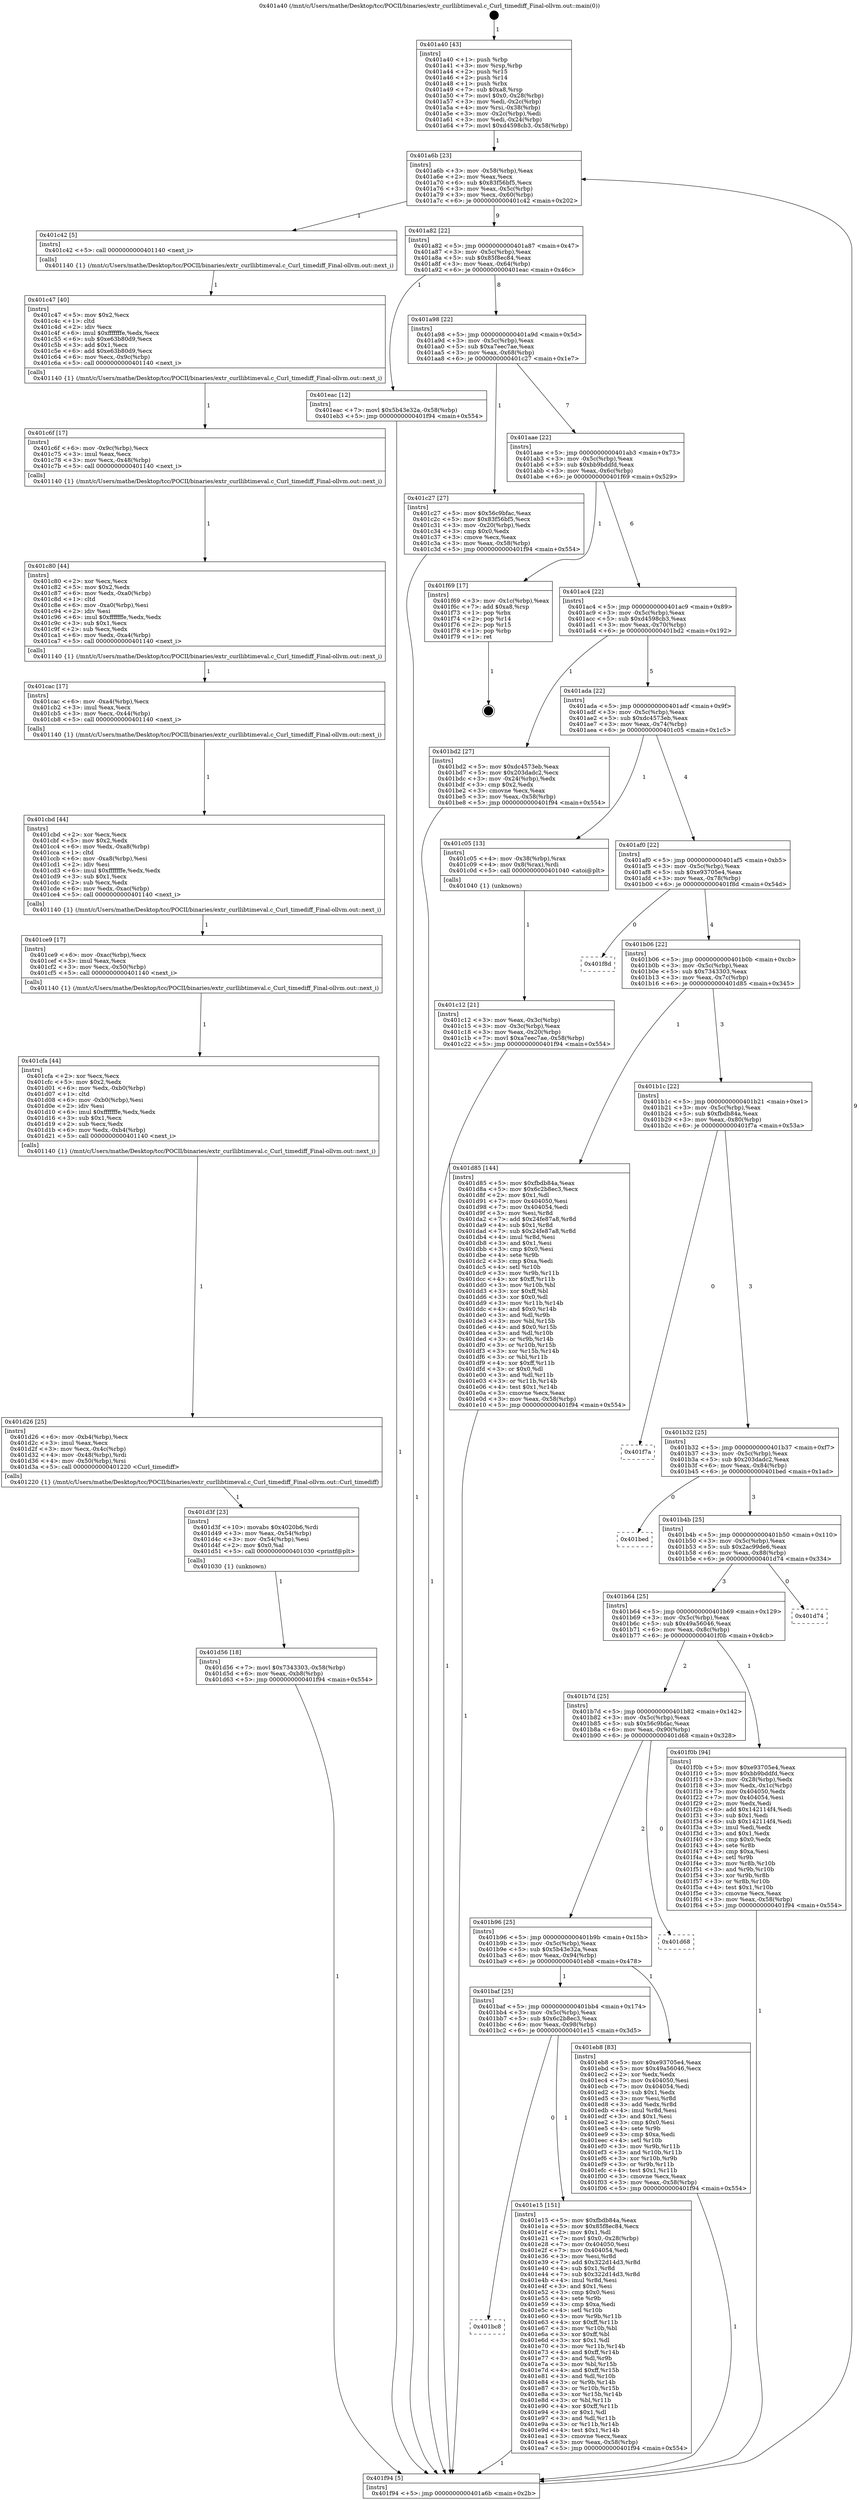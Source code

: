 digraph "0x401a40" {
  label = "0x401a40 (/mnt/c/Users/mathe/Desktop/tcc/POCII/binaries/extr_curllibtimeval.c_Curl_timediff_Final-ollvm.out::main(0))"
  labelloc = "t"
  node[shape=record]

  Entry [label="",width=0.3,height=0.3,shape=circle,fillcolor=black,style=filled]
  "0x401a6b" [label="{
     0x401a6b [23]\l
     | [instrs]\l
     &nbsp;&nbsp;0x401a6b \<+3\>: mov -0x58(%rbp),%eax\l
     &nbsp;&nbsp;0x401a6e \<+2\>: mov %eax,%ecx\l
     &nbsp;&nbsp;0x401a70 \<+6\>: sub $0x83f56bf5,%ecx\l
     &nbsp;&nbsp;0x401a76 \<+3\>: mov %eax,-0x5c(%rbp)\l
     &nbsp;&nbsp;0x401a79 \<+3\>: mov %ecx,-0x60(%rbp)\l
     &nbsp;&nbsp;0x401a7c \<+6\>: je 0000000000401c42 \<main+0x202\>\l
  }"]
  "0x401c42" [label="{
     0x401c42 [5]\l
     | [instrs]\l
     &nbsp;&nbsp;0x401c42 \<+5\>: call 0000000000401140 \<next_i\>\l
     | [calls]\l
     &nbsp;&nbsp;0x401140 \{1\} (/mnt/c/Users/mathe/Desktop/tcc/POCII/binaries/extr_curllibtimeval.c_Curl_timediff_Final-ollvm.out::next_i)\l
  }"]
  "0x401a82" [label="{
     0x401a82 [22]\l
     | [instrs]\l
     &nbsp;&nbsp;0x401a82 \<+5\>: jmp 0000000000401a87 \<main+0x47\>\l
     &nbsp;&nbsp;0x401a87 \<+3\>: mov -0x5c(%rbp),%eax\l
     &nbsp;&nbsp;0x401a8a \<+5\>: sub $0x85f8ec84,%eax\l
     &nbsp;&nbsp;0x401a8f \<+3\>: mov %eax,-0x64(%rbp)\l
     &nbsp;&nbsp;0x401a92 \<+6\>: je 0000000000401eac \<main+0x46c\>\l
  }"]
  Exit [label="",width=0.3,height=0.3,shape=circle,fillcolor=black,style=filled,peripheries=2]
  "0x401eac" [label="{
     0x401eac [12]\l
     | [instrs]\l
     &nbsp;&nbsp;0x401eac \<+7\>: movl $0x5b43e32a,-0x58(%rbp)\l
     &nbsp;&nbsp;0x401eb3 \<+5\>: jmp 0000000000401f94 \<main+0x554\>\l
  }"]
  "0x401a98" [label="{
     0x401a98 [22]\l
     | [instrs]\l
     &nbsp;&nbsp;0x401a98 \<+5\>: jmp 0000000000401a9d \<main+0x5d\>\l
     &nbsp;&nbsp;0x401a9d \<+3\>: mov -0x5c(%rbp),%eax\l
     &nbsp;&nbsp;0x401aa0 \<+5\>: sub $0xa7eec7ae,%eax\l
     &nbsp;&nbsp;0x401aa5 \<+3\>: mov %eax,-0x68(%rbp)\l
     &nbsp;&nbsp;0x401aa8 \<+6\>: je 0000000000401c27 \<main+0x1e7\>\l
  }"]
  "0x401bc8" [label="{
     0x401bc8\l
  }", style=dashed]
  "0x401c27" [label="{
     0x401c27 [27]\l
     | [instrs]\l
     &nbsp;&nbsp;0x401c27 \<+5\>: mov $0x56c9bfac,%eax\l
     &nbsp;&nbsp;0x401c2c \<+5\>: mov $0x83f56bf5,%ecx\l
     &nbsp;&nbsp;0x401c31 \<+3\>: mov -0x20(%rbp),%edx\l
     &nbsp;&nbsp;0x401c34 \<+3\>: cmp $0x0,%edx\l
     &nbsp;&nbsp;0x401c37 \<+3\>: cmove %ecx,%eax\l
     &nbsp;&nbsp;0x401c3a \<+3\>: mov %eax,-0x58(%rbp)\l
     &nbsp;&nbsp;0x401c3d \<+5\>: jmp 0000000000401f94 \<main+0x554\>\l
  }"]
  "0x401aae" [label="{
     0x401aae [22]\l
     | [instrs]\l
     &nbsp;&nbsp;0x401aae \<+5\>: jmp 0000000000401ab3 \<main+0x73\>\l
     &nbsp;&nbsp;0x401ab3 \<+3\>: mov -0x5c(%rbp),%eax\l
     &nbsp;&nbsp;0x401ab6 \<+5\>: sub $0xbb9bddfd,%eax\l
     &nbsp;&nbsp;0x401abb \<+3\>: mov %eax,-0x6c(%rbp)\l
     &nbsp;&nbsp;0x401abe \<+6\>: je 0000000000401f69 \<main+0x529\>\l
  }"]
  "0x401e15" [label="{
     0x401e15 [151]\l
     | [instrs]\l
     &nbsp;&nbsp;0x401e15 \<+5\>: mov $0xfbdb84a,%eax\l
     &nbsp;&nbsp;0x401e1a \<+5\>: mov $0x85f8ec84,%ecx\l
     &nbsp;&nbsp;0x401e1f \<+2\>: mov $0x1,%dl\l
     &nbsp;&nbsp;0x401e21 \<+7\>: movl $0x0,-0x28(%rbp)\l
     &nbsp;&nbsp;0x401e28 \<+7\>: mov 0x404050,%esi\l
     &nbsp;&nbsp;0x401e2f \<+7\>: mov 0x404054,%edi\l
     &nbsp;&nbsp;0x401e36 \<+3\>: mov %esi,%r8d\l
     &nbsp;&nbsp;0x401e39 \<+7\>: add $0x322d14d3,%r8d\l
     &nbsp;&nbsp;0x401e40 \<+4\>: sub $0x1,%r8d\l
     &nbsp;&nbsp;0x401e44 \<+7\>: sub $0x322d14d3,%r8d\l
     &nbsp;&nbsp;0x401e4b \<+4\>: imul %r8d,%esi\l
     &nbsp;&nbsp;0x401e4f \<+3\>: and $0x1,%esi\l
     &nbsp;&nbsp;0x401e52 \<+3\>: cmp $0x0,%esi\l
     &nbsp;&nbsp;0x401e55 \<+4\>: sete %r9b\l
     &nbsp;&nbsp;0x401e59 \<+3\>: cmp $0xa,%edi\l
     &nbsp;&nbsp;0x401e5c \<+4\>: setl %r10b\l
     &nbsp;&nbsp;0x401e60 \<+3\>: mov %r9b,%r11b\l
     &nbsp;&nbsp;0x401e63 \<+4\>: xor $0xff,%r11b\l
     &nbsp;&nbsp;0x401e67 \<+3\>: mov %r10b,%bl\l
     &nbsp;&nbsp;0x401e6a \<+3\>: xor $0xff,%bl\l
     &nbsp;&nbsp;0x401e6d \<+3\>: xor $0x1,%dl\l
     &nbsp;&nbsp;0x401e70 \<+3\>: mov %r11b,%r14b\l
     &nbsp;&nbsp;0x401e73 \<+4\>: and $0xff,%r14b\l
     &nbsp;&nbsp;0x401e77 \<+3\>: and %dl,%r9b\l
     &nbsp;&nbsp;0x401e7a \<+3\>: mov %bl,%r15b\l
     &nbsp;&nbsp;0x401e7d \<+4\>: and $0xff,%r15b\l
     &nbsp;&nbsp;0x401e81 \<+3\>: and %dl,%r10b\l
     &nbsp;&nbsp;0x401e84 \<+3\>: or %r9b,%r14b\l
     &nbsp;&nbsp;0x401e87 \<+3\>: or %r10b,%r15b\l
     &nbsp;&nbsp;0x401e8a \<+3\>: xor %r15b,%r14b\l
     &nbsp;&nbsp;0x401e8d \<+3\>: or %bl,%r11b\l
     &nbsp;&nbsp;0x401e90 \<+4\>: xor $0xff,%r11b\l
     &nbsp;&nbsp;0x401e94 \<+3\>: or $0x1,%dl\l
     &nbsp;&nbsp;0x401e97 \<+3\>: and %dl,%r11b\l
     &nbsp;&nbsp;0x401e9a \<+3\>: or %r11b,%r14b\l
     &nbsp;&nbsp;0x401e9d \<+4\>: test $0x1,%r14b\l
     &nbsp;&nbsp;0x401ea1 \<+3\>: cmovne %ecx,%eax\l
     &nbsp;&nbsp;0x401ea4 \<+3\>: mov %eax,-0x58(%rbp)\l
     &nbsp;&nbsp;0x401ea7 \<+5\>: jmp 0000000000401f94 \<main+0x554\>\l
  }"]
  "0x401f69" [label="{
     0x401f69 [17]\l
     | [instrs]\l
     &nbsp;&nbsp;0x401f69 \<+3\>: mov -0x1c(%rbp),%eax\l
     &nbsp;&nbsp;0x401f6c \<+7\>: add $0xa8,%rsp\l
     &nbsp;&nbsp;0x401f73 \<+1\>: pop %rbx\l
     &nbsp;&nbsp;0x401f74 \<+2\>: pop %r14\l
     &nbsp;&nbsp;0x401f76 \<+2\>: pop %r15\l
     &nbsp;&nbsp;0x401f78 \<+1\>: pop %rbp\l
     &nbsp;&nbsp;0x401f79 \<+1\>: ret\l
  }"]
  "0x401ac4" [label="{
     0x401ac4 [22]\l
     | [instrs]\l
     &nbsp;&nbsp;0x401ac4 \<+5\>: jmp 0000000000401ac9 \<main+0x89\>\l
     &nbsp;&nbsp;0x401ac9 \<+3\>: mov -0x5c(%rbp),%eax\l
     &nbsp;&nbsp;0x401acc \<+5\>: sub $0xd4598cb3,%eax\l
     &nbsp;&nbsp;0x401ad1 \<+3\>: mov %eax,-0x70(%rbp)\l
     &nbsp;&nbsp;0x401ad4 \<+6\>: je 0000000000401bd2 \<main+0x192\>\l
  }"]
  "0x401baf" [label="{
     0x401baf [25]\l
     | [instrs]\l
     &nbsp;&nbsp;0x401baf \<+5\>: jmp 0000000000401bb4 \<main+0x174\>\l
     &nbsp;&nbsp;0x401bb4 \<+3\>: mov -0x5c(%rbp),%eax\l
     &nbsp;&nbsp;0x401bb7 \<+5\>: sub $0x6c2b8ec3,%eax\l
     &nbsp;&nbsp;0x401bbc \<+6\>: mov %eax,-0x98(%rbp)\l
     &nbsp;&nbsp;0x401bc2 \<+6\>: je 0000000000401e15 \<main+0x3d5\>\l
  }"]
  "0x401bd2" [label="{
     0x401bd2 [27]\l
     | [instrs]\l
     &nbsp;&nbsp;0x401bd2 \<+5\>: mov $0xdc4573eb,%eax\l
     &nbsp;&nbsp;0x401bd7 \<+5\>: mov $0x203dadc2,%ecx\l
     &nbsp;&nbsp;0x401bdc \<+3\>: mov -0x24(%rbp),%edx\l
     &nbsp;&nbsp;0x401bdf \<+3\>: cmp $0x2,%edx\l
     &nbsp;&nbsp;0x401be2 \<+3\>: cmovne %ecx,%eax\l
     &nbsp;&nbsp;0x401be5 \<+3\>: mov %eax,-0x58(%rbp)\l
     &nbsp;&nbsp;0x401be8 \<+5\>: jmp 0000000000401f94 \<main+0x554\>\l
  }"]
  "0x401ada" [label="{
     0x401ada [22]\l
     | [instrs]\l
     &nbsp;&nbsp;0x401ada \<+5\>: jmp 0000000000401adf \<main+0x9f\>\l
     &nbsp;&nbsp;0x401adf \<+3\>: mov -0x5c(%rbp),%eax\l
     &nbsp;&nbsp;0x401ae2 \<+5\>: sub $0xdc4573eb,%eax\l
     &nbsp;&nbsp;0x401ae7 \<+3\>: mov %eax,-0x74(%rbp)\l
     &nbsp;&nbsp;0x401aea \<+6\>: je 0000000000401c05 \<main+0x1c5\>\l
  }"]
  "0x401f94" [label="{
     0x401f94 [5]\l
     | [instrs]\l
     &nbsp;&nbsp;0x401f94 \<+5\>: jmp 0000000000401a6b \<main+0x2b\>\l
  }"]
  "0x401a40" [label="{
     0x401a40 [43]\l
     | [instrs]\l
     &nbsp;&nbsp;0x401a40 \<+1\>: push %rbp\l
     &nbsp;&nbsp;0x401a41 \<+3\>: mov %rsp,%rbp\l
     &nbsp;&nbsp;0x401a44 \<+2\>: push %r15\l
     &nbsp;&nbsp;0x401a46 \<+2\>: push %r14\l
     &nbsp;&nbsp;0x401a48 \<+1\>: push %rbx\l
     &nbsp;&nbsp;0x401a49 \<+7\>: sub $0xa8,%rsp\l
     &nbsp;&nbsp;0x401a50 \<+7\>: movl $0x0,-0x28(%rbp)\l
     &nbsp;&nbsp;0x401a57 \<+3\>: mov %edi,-0x2c(%rbp)\l
     &nbsp;&nbsp;0x401a5a \<+4\>: mov %rsi,-0x38(%rbp)\l
     &nbsp;&nbsp;0x401a5e \<+3\>: mov -0x2c(%rbp),%edi\l
     &nbsp;&nbsp;0x401a61 \<+3\>: mov %edi,-0x24(%rbp)\l
     &nbsp;&nbsp;0x401a64 \<+7\>: movl $0xd4598cb3,-0x58(%rbp)\l
  }"]
  "0x401eb8" [label="{
     0x401eb8 [83]\l
     | [instrs]\l
     &nbsp;&nbsp;0x401eb8 \<+5\>: mov $0xe93705e4,%eax\l
     &nbsp;&nbsp;0x401ebd \<+5\>: mov $0x49a56046,%ecx\l
     &nbsp;&nbsp;0x401ec2 \<+2\>: xor %edx,%edx\l
     &nbsp;&nbsp;0x401ec4 \<+7\>: mov 0x404050,%esi\l
     &nbsp;&nbsp;0x401ecb \<+7\>: mov 0x404054,%edi\l
     &nbsp;&nbsp;0x401ed2 \<+3\>: sub $0x1,%edx\l
     &nbsp;&nbsp;0x401ed5 \<+3\>: mov %esi,%r8d\l
     &nbsp;&nbsp;0x401ed8 \<+3\>: add %edx,%r8d\l
     &nbsp;&nbsp;0x401edb \<+4\>: imul %r8d,%esi\l
     &nbsp;&nbsp;0x401edf \<+3\>: and $0x1,%esi\l
     &nbsp;&nbsp;0x401ee2 \<+3\>: cmp $0x0,%esi\l
     &nbsp;&nbsp;0x401ee5 \<+4\>: sete %r9b\l
     &nbsp;&nbsp;0x401ee9 \<+3\>: cmp $0xa,%edi\l
     &nbsp;&nbsp;0x401eec \<+4\>: setl %r10b\l
     &nbsp;&nbsp;0x401ef0 \<+3\>: mov %r9b,%r11b\l
     &nbsp;&nbsp;0x401ef3 \<+3\>: and %r10b,%r11b\l
     &nbsp;&nbsp;0x401ef6 \<+3\>: xor %r10b,%r9b\l
     &nbsp;&nbsp;0x401ef9 \<+3\>: or %r9b,%r11b\l
     &nbsp;&nbsp;0x401efc \<+4\>: test $0x1,%r11b\l
     &nbsp;&nbsp;0x401f00 \<+3\>: cmovne %ecx,%eax\l
     &nbsp;&nbsp;0x401f03 \<+3\>: mov %eax,-0x58(%rbp)\l
     &nbsp;&nbsp;0x401f06 \<+5\>: jmp 0000000000401f94 \<main+0x554\>\l
  }"]
  "0x401c05" [label="{
     0x401c05 [13]\l
     | [instrs]\l
     &nbsp;&nbsp;0x401c05 \<+4\>: mov -0x38(%rbp),%rax\l
     &nbsp;&nbsp;0x401c09 \<+4\>: mov 0x8(%rax),%rdi\l
     &nbsp;&nbsp;0x401c0d \<+5\>: call 0000000000401040 \<atoi@plt\>\l
     | [calls]\l
     &nbsp;&nbsp;0x401040 \{1\} (unknown)\l
  }"]
  "0x401af0" [label="{
     0x401af0 [22]\l
     | [instrs]\l
     &nbsp;&nbsp;0x401af0 \<+5\>: jmp 0000000000401af5 \<main+0xb5\>\l
     &nbsp;&nbsp;0x401af5 \<+3\>: mov -0x5c(%rbp),%eax\l
     &nbsp;&nbsp;0x401af8 \<+5\>: sub $0xe93705e4,%eax\l
     &nbsp;&nbsp;0x401afd \<+3\>: mov %eax,-0x78(%rbp)\l
     &nbsp;&nbsp;0x401b00 \<+6\>: je 0000000000401f8d \<main+0x54d\>\l
  }"]
  "0x401c12" [label="{
     0x401c12 [21]\l
     | [instrs]\l
     &nbsp;&nbsp;0x401c12 \<+3\>: mov %eax,-0x3c(%rbp)\l
     &nbsp;&nbsp;0x401c15 \<+3\>: mov -0x3c(%rbp),%eax\l
     &nbsp;&nbsp;0x401c18 \<+3\>: mov %eax,-0x20(%rbp)\l
     &nbsp;&nbsp;0x401c1b \<+7\>: movl $0xa7eec7ae,-0x58(%rbp)\l
     &nbsp;&nbsp;0x401c22 \<+5\>: jmp 0000000000401f94 \<main+0x554\>\l
  }"]
  "0x401c47" [label="{
     0x401c47 [40]\l
     | [instrs]\l
     &nbsp;&nbsp;0x401c47 \<+5\>: mov $0x2,%ecx\l
     &nbsp;&nbsp;0x401c4c \<+1\>: cltd\l
     &nbsp;&nbsp;0x401c4d \<+2\>: idiv %ecx\l
     &nbsp;&nbsp;0x401c4f \<+6\>: imul $0xfffffffe,%edx,%ecx\l
     &nbsp;&nbsp;0x401c55 \<+6\>: sub $0xe63b80d9,%ecx\l
     &nbsp;&nbsp;0x401c5b \<+3\>: add $0x1,%ecx\l
     &nbsp;&nbsp;0x401c5e \<+6\>: add $0xe63b80d9,%ecx\l
     &nbsp;&nbsp;0x401c64 \<+6\>: mov %ecx,-0x9c(%rbp)\l
     &nbsp;&nbsp;0x401c6a \<+5\>: call 0000000000401140 \<next_i\>\l
     | [calls]\l
     &nbsp;&nbsp;0x401140 \{1\} (/mnt/c/Users/mathe/Desktop/tcc/POCII/binaries/extr_curllibtimeval.c_Curl_timediff_Final-ollvm.out::next_i)\l
  }"]
  "0x401c6f" [label="{
     0x401c6f [17]\l
     | [instrs]\l
     &nbsp;&nbsp;0x401c6f \<+6\>: mov -0x9c(%rbp),%ecx\l
     &nbsp;&nbsp;0x401c75 \<+3\>: imul %eax,%ecx\l
     &nbsp;&nbsp;0x401c78 \<+3\>: mov %ecx,-0x48(%rbp)\l
     &nbsp;&nbsp;0x401c7b \<+5\>: call 0000000000401140 \<next_i\>\l
     | [calls]\l
     &nbsp;&nbsp;0x401140 \{1\} (/mnt/c/Users/mathe/Desktop/tcc/POCII/binaries/extr_curllibtimeval.c_Curl_timediff_Final-ollvm.out::next_i)\l
  }"]
  "0x401c80" [label="{
     0x401c80 [44]\l
     | [instrs]\l
     &nbsp;&nbsp;0x401c80 \<+2\>: xor %ecx,%ecx\l
     &nbsp;&nbsp;0x401c82 \<+5\>: mov $0x2,%edx\l
     &nbsp;&nbsp;0x401c87 \<+6\>: mov %edx,-0xa0(%rbp)\l
     &nbsp;&nbsp;0x401c8d \<+1\>: cltd\l
     &nbsp;&nbsp;0x401c8e \<+6\>: mov -0xa0(%rbp),%esi\l
     &nbsp;&nbsp;0x401c94 \<+2\>: idiv %esi\l
     &nbsp;&nbsp;0x401c96 \<+6\>: imul $0xfffffffe,%edx,%edx\l
     &nbsp;&nbsp;0x401c9c \<+3\>: sub $0x1,%ecx\l
     &nbsp;&nbsp;0x401c9f \<+2\>: sub %ecx,%edx\l
     &nbsp;&nbsp;0x401ca1 \<+6\>: mov %edx,-0xa4(%rbp)\l
     &nbsp;&nbsp;0x401ca7 \<+5\>: call 0000000000401140 \<next_i\>\l
     | [calls]\l
     &nbsp;&nbsp;0x401140 \{1\} (/mnt/c/Users/mathe/Desktop/tcc/POCII/binaries/extr_curllibtimeval.c_Curl_timediff_Final-ollvm.out::next_i)\l
  }"]
  "0x401cac" [label="{
     0x401cac [17]\l
     | [instrs]\l
     &nbsp;&nbsp;0x401cac \<+6\>: mov -0xa4(%rbp),%ecx\l
     &nbsp;&nbsp;0x401cb2 \<+3\>: imul %eax,%ecx\l
     &nbsp;&nbsp;0x401cb5 \<+3\>: mov %ecx,-0x44(%rbp)\l
     &nbsp;&nbsp;0x401cb8 \<+5\>: call 0000000000401140 \<next_i\>\l
     | [calls]\l
     &nbsp;&nbsp;0x401140 \{1\} (/mnt/c/Users/mathe/Desktop/tcc/POCII/binaries/extr_curllibtimeval.c_Curl_timediff_Final-ollvm.out::next_i)\l
  }"]
  "0x401cbd" [label="{
     0x401cbd [44]\l
     | [instrs]\l
     &nbsp;&nbsp;0x401cbd \<+2\>: xor %ecx,%ecx\l
     &nbsp;&nbsp;0x401cbf \<+5\>: mov $0x2,%edx\l
     &nbsp;&nbsp;0x401cc4 \<+6\>: mov %edx,-0xa8(%rbp)\l
     &nbsp;&nbsp;0x401cca \<+1\>: cltd\l
     &nbsp;&nbsp;0x401ccb \<+6\>: mov -0xa8(%rbp),%esi\l
     &nbsp;&nbsp;0x401cd1 \<+2\>: idiv %esi\l
     &nbsp;&nbsp;0x401cd3 \<+6\>: imul $0xfffffffe,%edx,%edx\l
     &nbsp;&nbsp;0x401cd9 \<+3\>: sub $0x1,%ecx\l
     &nbsp;&nbsp;0x401cdc \<+2\>: sub %ecx,%edx\l
     &nbsp;&nbsp;0x401cde \<+6\>: mov %edx,-0xac(%rbp)\l
     &nbsp;&nbsp;0x401ce4 \<+5\>: call 0000000000401140 \<next_i\>\l
     | [calls]\l
     &nbsp;&nbsp;0x401140 \{1\} (/mnt/c/Users/mathe/Desktop/tcc/POCII/binaries/extr_curllibtimeval.c_Curl_timediff_Final-ollvm.out::next_i)\l
  }"]
  "0x401ce9" [label="{
     0x401ce9 [17]\l
     | [instrs]\l
     &nbsp;&nbsp;0x401ce9 \<+6\>: mov -0xac(%rbp),%ecx\l
     &nbsp;&nbsp;0x401cef \<+3\>: imul %eax,%ecx\l
     &nbsp;&nbsp;0x401cf2 \<+3\>: mov %ecx,-0x50(%rbp)\l
     &nbsp;&nbsp;0x401cf5 \<+5\>: call 0000000000401140 \<next_i\>\l
     | [calls]\l
     &nbsp;&nbsp;0x401140 \{1\} (/mnt/c/Users/mathe/Desktop/tcc/POCII/binaries/extr_curllibtimeval.c_Curl_timediff_Final-ollvm.out::next_i)\l
  }"]
  "0x401cfa" [label="{
     0x401cfa [44]\l
     | [instrs]\l
     &nbsp;&nbsp;0x401cfa \<+2\>: xor %ecx,%ecx\l
     &nbsp;&nbsp;0x401cfc \<+5\>: mov $0x2,%edx\l
     &nbsp;&nbsp;0x401d01 \<+6\>: mov %edx,-0xb0(%rbp)\l
     &nbsp;&nbsp;0x401d07 \<+1\>: cltd\l
     &nbsp;&nbsp;0x401d08 \<+6\>: mov -0xb0(%rbp),%esi\l
     &nbsp;&nbsp;0x401d0e \<+2\>: idiv %esi\l
     &nbsp;&nbsp;0x401d10 \<+6\>: imul $0xfffffffe,%edx,%edx\l
     &nbsp;&nbsp;0x401d16 \<+3\>: sub $0x1,%ecx\l
     &nbsp;&nbsp;0x401d19 \<+2\>: sub %ecx,%edx\l
     &nbsp;&nbsp;0x401d1b \<+6\>: mov %edx,-0xb4(%rbp)\l
     &nbsp;&nbsp;0x401d21 \<+5\>: call 0000000000401140 \<next_i\>\l
     | [calls]\l
     &nbsp;&nbsp;0x401140 \{1\} (/mnt/c/Users/mathe/Desktop/tcc/POCII/binaries/extr_curllibtimeval.c_Curl_timediff_Final-ollvm.out::next_i)\l
  }"]
  "0x401d26" [label="{
     0x401d26 [25]\l
     | [instrs]\l
     &nbsp;&nbsp;0x401d26 \<+6\>: mov -0xb4(%rbp),%ecx\l
     &nbsp;&nbsp;0x401d2c \<+3\>: imul %eax,%ecx\l
     &nbsp;&nbsp;0x401d2f \<+3\>: mov %ecx,-0x4c(%rbp)\l
     &nbsp;&nbsp;0x401d32 \<+4\>: mov -0x48(%rbp),%rdi\l
     &nbsp;&nbsp;0x401d36 \<+4\>: mov -0x50(%rbp),%rsi\l
     &nbsp;&nbsp;0x401d3a \<+5\>: call 0000000000401220 \<Curl_timediff\>\l
     | [calls]\l
     &nbsp;&nbsp;0x401220 \{1\} (/mnt/c/Users/mathe/Desktop/tcc/POCII/binaries/extr_curllibtimeval.c_Curl_timediff_Final-ollvm.out::Curl_timediff)\l
  }"]
  "0x401d3f" [label="{
     0x401d3f [23]\l
     | [instrs]\l
     &nbsp;&nbsp;0x401d3f \<+10\>: movabs $0x4020b6,%rdi\l
     &nbsp;&nbsp;0x401d49 \<+3\>: mov %eax,-0x54(%rbp)\l
     &nbsp;&nbsp;0x401d4c \<+3\>: mov -0x54(%rbp),%esi\l
     &nbsp;&nbsp;0x401d4f \<+2\>: mov $0x0,%al\l
     &nbsp;&nbsp;0x401d51 \<+5\>: call 0000000000401030 \<printf@plt\>\l
     | [calls]\l
     &nbsp;&nbsp;0x401030 \{1\} (unknown)\l
  }"]
  "0x401d56" [label="{
     0x401d56 [18]\l
     | [instrs]\l
     &nbsp;&nbsp;0x401d56 \<+7\>: movl $0x7343303,-0x58(%rbp)\l
     &nbsp;&nbsp;0x401d5d \<+6\>: mov %eax,-0xb8(%rbp)\l
     &nbsp;&nbsp;0x401d63 \<+5\>: jmp 0000000000401f94 \<main+0x554\>\l
  }"]
  "0x401b96" [label="{
     0x401b96 [25]\l
     | [instrs]\l
     &nbsp;&nbsp;0x401b96 \<+5\>: jmp 0000000000401b9b \<main+0x15b\>\l
     &nbsp;&nbsp;0x401b9b \<+3\>: mov -0x5c(%rbp),%eax\l
     &nbsp;&nbsp;0x401b9e \<+5\>: sub $0x5b43e32a,%eax\l
     &nbsp;&nbsp;0x401ba3 \<+6\>: mov %eax,-0x94(%rbp)\l
     &nbsp;&nbsp;0x401ba9 \<+6\>: je 0000000000401eb8 \<main+0x478\>\l
  }"]
  "0x401f8d" [label="{
     0x401f8d\l
  }", style=dashed]
  "0x401b06" [label="{
     0x401b06 [22]\l
     | [instrs]\l
     &nbsp;&nbsp;0x401b06 \<+5\>: jmp 0000000000401b0b \<main+0xcb\>\l
     &nbsp;&nbsp;0x401b0b \<+3\>: mov -0x5c(%rbp),%eax\l
     &nbsp;&nbsp;0x401b0e \<+5\>: sub $0x7343303,%eax\l
     &nbsp;&nbsp;0x401b13 \<+3\>: mov %eax,-0x7c(%rbp)\l
     &nbsp;&nbsp;0x401b16 \<+6\>: je 0000000000401d85 \<main+0x345\>\l
  }"]
  "0x401d68" [label="{
     0x401d68\l
  }", style=dashed]
  "0x401d85" [label="{
     0x401d85 [144]\l
     | [instrs]\l
     &nbsp;&nbsp;0x401d85 \<+5\>: mov $0xfbdb84a,%eax\l
     &nbsp;&nbsp;0x401d8a \<+5\>: mov $0x6c2b8ec3,%ecx\l
     &nbsp;&nbsp;0x401d8f \<+2\>: mov $0x1,%dl\l
     &nbsp;&nbsp;0x401d91 \<+7\>: mov 0x404050,%esi\l
     &nbsp;&nbsp;0x401d98 \<+7\>: mov 0x404054,%edi\l
     &nbsp;&nbsp;0x401d9f \<+3\>: mov %esi,%r8d\l
     &nbsp;&nbsp;0x401da2 \<+7\>: add $0x24fe87a8,%r8d\l
     &nbsp;&nbsp;0x401da9 \<+4\>: sub $0x1,%r8d\l
     &nbsp;&nbsp;0x401dad \<+7\>: sub $0x24fe87a8,%r8d\l
     &nbsp;&nbsp;0x401db4 \<+4\>: imul %r8d,%esi\l
     &nbsp;&nbsp;0x401db8 \<+3\>: and $0x1,%esi\l
     &nbsp;&nbsp;0x401dbb \<+3\>: cmp $0x0,%esi\l
     &nbsp;&nbsp;0x401dbe \<+4\>: sete %r9b\l
     &nbsp;&nbsp;0x401dc2 \<+3\>: cmp $0xa,%edi\l
     &nbsp;&nbsp;0x401dc5 \<+4\>: setl %r10b\l
     &nbsp;&nbsp;0x401dc9 \<+3\>: mov %r9b,%r11b\l
     &nbsp;&nbsp;0x401dcc \<+4\>: xor $0xff,%r11b\l
     &nbsp;&nbsp;0x401dd0 \<+3\>: mov %r10b,%bl\l
     &nbsp;&nbsp;0x401dd3 \<+3\>: xor $0xff,%bl\l
     &nbsp;&nbsp;0x401dd6 \<+3\>: xor $0x0,%dl\l
     &nbsp;&nbsp;0x401dd9 \<+3\>: mov %r11b,%r14b\l
     &nbsp;&nbsp;0x401ddc \<+4\>: and $0x0,%r14b\l
     &nbsp;&nbsp;0x401de0 \<+3\>: and %dl,%r9b\l
     &nbsp;&nbsp;0x401de3 \<+3\>: mov %bl,%r15b\l
     &nbsp;&nbsp;0x401de6 \<+4\>: and $0x0,%r15b\l
     &nbsp;&nbsp;0x401dea \<+3\>: and %dl,%r10b\l
     &nbsp;&nbsp;0x401ded \<+3\>: or %r9b,%r14b\l
     &nbsp;&nbsp;0x401df0 \<+3\>: or %r10b,%r15b\l
     &nbsp;&nbsp;0x401df3 \<+3\>: xor %r15b,%r14b\l
     &nbsp;&nbsp;0x401df6 \<+3\>: or %bl,%r11b\l
     &nbsp;&nbsp;0x401df9 \<+4\>: xor $0xff,%r11b\l
     &nbsp;&nbsp;0x401dfd \<+3\>: or $0x0,%dl\l
     &nbsp;&nbsp;0x401e00 \<+3\>: and %dl,%r11b\l
     &nbsp;&nbsp;0x401e03 \<+3\>: or %r11b,%r14b\l
     &nbsp;&nbsp;0x401e06 \<+4\>: test $0x1,%r14b\l
     &nbsp;&nbsp;0x401e0a \<+3\>: cmovne %ecx,%eax\l
     &nbsp;&nbsp;0x401e0d \<+3\>: mov %eax,-0x58(%rbp)\l
     &nbsp;&nbsp;0x401e10 \<+5\>: jmp 0000000000401f94 \<main+0x554\>\l
  }"]
  "0x401b1c" [label="{
     0x401b1c [22]\l
     | [instrs]\l
     &nbsp;&nbsp;0x401b1c \<+5\>: jmp 0000000000401b21 \<main+0xe1\>\l
     &nbsp;&nbsp;0x401b21 \<+3\>: mov -0x5c(%rbp),%eax\l
     &nbsp;&nbsp;0x401b24 \<+5\>: sub $0xfbdb84a,%eax\l
     &nbsp;&nbsp;0x401b29 \<+3\>: mov %eax,-0x80(%rbp)\l
     &nbsp;&nbsp;0x401b2c \<+6\>: je 0000000000401f7a \<main+0x53a\>\l
  }"]
  "0x401b7d" [label="{
     0x401b7d [25]\l
     | [instrs]\l
     &nbsp;&nbsp;0x401b7d \<+5\>: jmp 0000000000401b82 \<main+0x142\>\l
     &nbsp;&nbsp;0x401b82 \<+3\>: mov -0x5c(%rbp),%eax\l
     &nbsp;&nbsp;0x401b85 \<+5\>: sub $0x56c9bfac,%eax\l
     &nbsp;&nbsp;0x401b8a \<+6\>: mov %eax,-0x90(%rbp)\l
     &nbsp;&nbsp;0x401b90 \<+6\>: je 0000000000401d68 \<main+0x328\>\l
  }"]
  "0x401f7a" [label="{
     0x401f7a\l
  }", style=dashed]
  "0x401b32" [label="{
     0x401b32 [25]\l
     | [instrs]\l
     &nbsp;&nbsp;0x401b32 \<+5\>: jmp 0000000000401b37 \<main+0xf7\>\l
     &nbsp;&nbsp;0x401b37 \<+3\>: mov -0x5c(%rbp),%eax\l
     &nbsp;&nbsp;0x401b3a \<+5\>: sub $0x203dadc2,%eax\l
     &nbsp;&nbsp;0x401b3f \<+6\>: mov %eax,-0x84(%rbp)\l
     &nbsp;&nbsp;0x401b45 \<+6\>: je 0000000000401bed \<main+0x1ad\>\l
  }"]
  "0x401f0b" [label="{
     0x401f0b [94]\l
     | [instrs]\l
     &nbsp;&nbsp;0x401f0b \<+5\>: mov $0xe93705e4,%eax\l
     &nbsp;&nbsp;0x401f10 \<+5\>: mov $0xbb9bddfd,%ecx\l
     &nbsp;&nbsp;0x401f15 \<+3\>: mov -0x28(%rbp),%edx\l
     &nbsp;&nbsp;0x401f18 \<+3\>: mov %edx,-0x1c(%rbp)\l
     &nbsp;&nbsp;0x401f1b \<+7\>: mov 0x404050,%edx\l
     &nbsp;&nbsp;0x401f22 \<+7\>: mov 0x404054,%esi\l
     &nbsp;&nbsp;0x401f29 \<+2\>: mov %edx,%edi\l
     &nbsp;&nbsp;0x401f2b \<+6\>: add $0x142114f4,%edi\l
     &nbsp;&nbsp;0x401f31 \<+3\>: sub $0x1,%edi\l
     &nbsp;&nbsp;0x401f34 \<+6\>: sub $0x142114f4,%edi\l
     &nbsp;&nbsp;0x401f3a \<+3\>: imul %edi,%edx\l
     &nbsp;&nbsp;0x401f3d \<+3\>: and $0x1,%edx\l
     &nbsp;&nbsp;0x401f40 \<+3\>: cmp $0x0,%edx\l
     &nbsp;&nbsp;0x401f43 \<+4\>: sete %r8b\l
     &nbsp;&nbsp;0x401f47 \<+3\>: cmp $0xa,%esi\l
     &nbsp;&nbsp;0x401f4a \<+4\>: setl %r9b\l
     &nbsp;&nbsp;0x401f4e \<+3\>: mov %r8b,%r10b\l
     &nbsp;&nbsp;0x401f51 \<+3\>: and %r9b,%r10b\l
     &nbsp;&nbsp;0x401f54 \<+3\>: xor %r9b,%r8b\l
     &nbsp;&nbsp;0x401f57 \<+3\>: or %r8b,%r10b\l
     &nbsp;&nbsp;0x401f5a \<+4\>: test $0x1,%r10b\l
     &nbsp;&nbsp;0x401f5e \<+3\>: cmovne %ecx,%eax\l
     &nbsp;&nbsp;0x401f61 \<+3\>: mov %eax,-0x58(%rbp)\l
     &nbsp;&nbsp;0x401f64 \<+5\>: jmp 0000000000401f94 \<main+0x554\>\l
  }"]
  "0x401bed" [label="{
     0x401bed\l
  }", style=dashed]
  "0x401b4b" [label="{
     0x401b4b [25]\l
     | [instrs]\l
     &nbsp;&nbsp;0x401b4b \<+5\>: jmp 0000000000401b50 \<main+0x110\>\l
     &nbsp;&nbsp;0x401b50 \<+3\>: mov -0x5c(%rbp),%eax\l
     &nbsp;&nbsp;0x401b53 \<+5\>: sub $0x2ac99de6,%eax\l
     &nbsp;&nbsp;0x401b58 \<+6\>: mov %eax,-0x88(%rbp)\l
     &nbsp;&nbsp;0x401b5e \<+6\>: je 0000000000401d74 \<main+0x334\>\l
  }"]
  "0x401b64" [label="{
     0x401b64 [25]\l
     | [instrs]\l
     &nbsp;&nbsp;0x401b64 \<+5\>: jmp 0000000000401b69 \<main+0x129\>\l
     &nbsp;&nbsp;0x401b69 \<+3\>: mov -0x5c(%rbp),%eax\l
     &nbsp;&nbsp;0x401b6c \<+5\>: sub $0x49a56046,%eax\l
     &nbsp;&nbsp;0x401b71 \<+6\>: mov %eax,-0x8c(%rbp)\l
     &nbsp;&nbsp;0x401b77 \<+6\>: je 0000000000401f0b \<main+0x4cb\>\l
  }"]
  "0x401d74" [label="{
     0x401d74\l
  }", style=dashed]
  Entry -> "0x401a40" [label=" 1"]
  "0x401a6b" -> "0x401c42" [label=" 1"]
  "0x401a6b" -> "0x401a82" [label=" 9"]
  "0x401f69" -> Exit [label=" 1"]
  "0x401a82" -> "0x401eac" [label=" 1"]
  "0x401a82" -> "0x401a98" [label=" 8"]
  "0x401f0b" -> "0x401f94" [label=" 1"]
  "0x401a98" -> "0x401c27" [label=" 1"]
  "0x401a98" -> "0x401aae" [label=" 7"]
  "0x401eb8" -> "0x401f94" [label=" 1"]
  "0x401aae" -> "0x401f69" [label=" 1"]
  "0x401aae" -> "0x401ac4" [label=" 6"]
  "0x401eac" -> "0x401f94" [label=" 1"]
  "0x401ac4" -> "0x401bd2" [label=" 1"]
  "0x401ac4" -> "0x401ada" [label=" 5"]
  "0x401bd2" -> "0x401f94" [label=" 1"]
  "0x401a40" -> "0x401a6b" [label=" 1"]
  "0x401f94" -> "0x401a6b" [label=" 9"]
  "0x401baf" -> "0x401bc8" [label=" 0"]
  "0x401ada" -> "0x401c05" [label=" 1"]
  "0x401ada" -> "0x401af0" [label=" 4"]
  "0x401c05" -> "0x401c12" [label=" 1"]
  "0x401c12" -> "0x401f94" [label=" 1"]
  "0x401c27" -> "0x401f94" [label=" 1"]
  "0x401c42" -> "0x401c47" [label=" 1"]
  "0x401c47" -> "0x401c6f" [label=" 1"]
  "0x401c6f" -> "0x401c80" [label=" 1"]
  "0x401c80" -> "0x401cac" [label=" 1"]
  "0x401cac" -> "0x401cbd" [label=" 1"]
  "0x401cbd" -> "0x401ce9" [label=" 1"]
  "0x401ce9" -> "0x401cfa" [label=" 1"]
  "0x401cfa" -> "0x401d26" [label=" 1"]
  "0x401d26" -> "0x401d3f" [label=" 1"]
  "0x401d3f" -> "0x401d56" [label=" 1"]
  "0x401d56" -> "0x401f94" [label=" 1"]
  "0x401baf" -> "0x401e15" [label=" 1"]
  "0x401af0" -> "0x401f8d" [label=" 0"]
  "0x401af0" -> "0x401b06" [label=" 4"]
  "0x401b96" -> "0x401baf" [label=" 1"]
  "0x401b06" -> "0x401d85" [label=" 1"]
  "0x401b06" -> "0x401b1c" [label=" 3"]
  "0x401d85" -> "0x401f94" [label=" 1"]
  "0x401b96" -> "0x401eb8" [label=" 1"]
  "0x401b1c" -> "0x401f7a" [label=" 0"]
  "0x401b1c" -> "0x401b32" [label=" 3"]
  "0x401b7d" -> "0x401b96" [label=" 2"]
  "0x401b32" -> "0x401bed" [label=" 0"]
  "0x401b32" -> "0x401b4b" [label=" 3"]
  "0x401b7d" -> "0x401d68" [label=" 0"]
  "0x401b4b" -> "0x401d74" [label=" 0"]
  "0x401b4b" -> "0x401b64" [label=" 3"]
  "0x401e15" -> "0x401f94" [label=" 1"]
  "0x401b64" -> "0x401f0b" [label=" 1"]
  "0x401b64" -> "0x401b7d" [label=" 2"]
}
